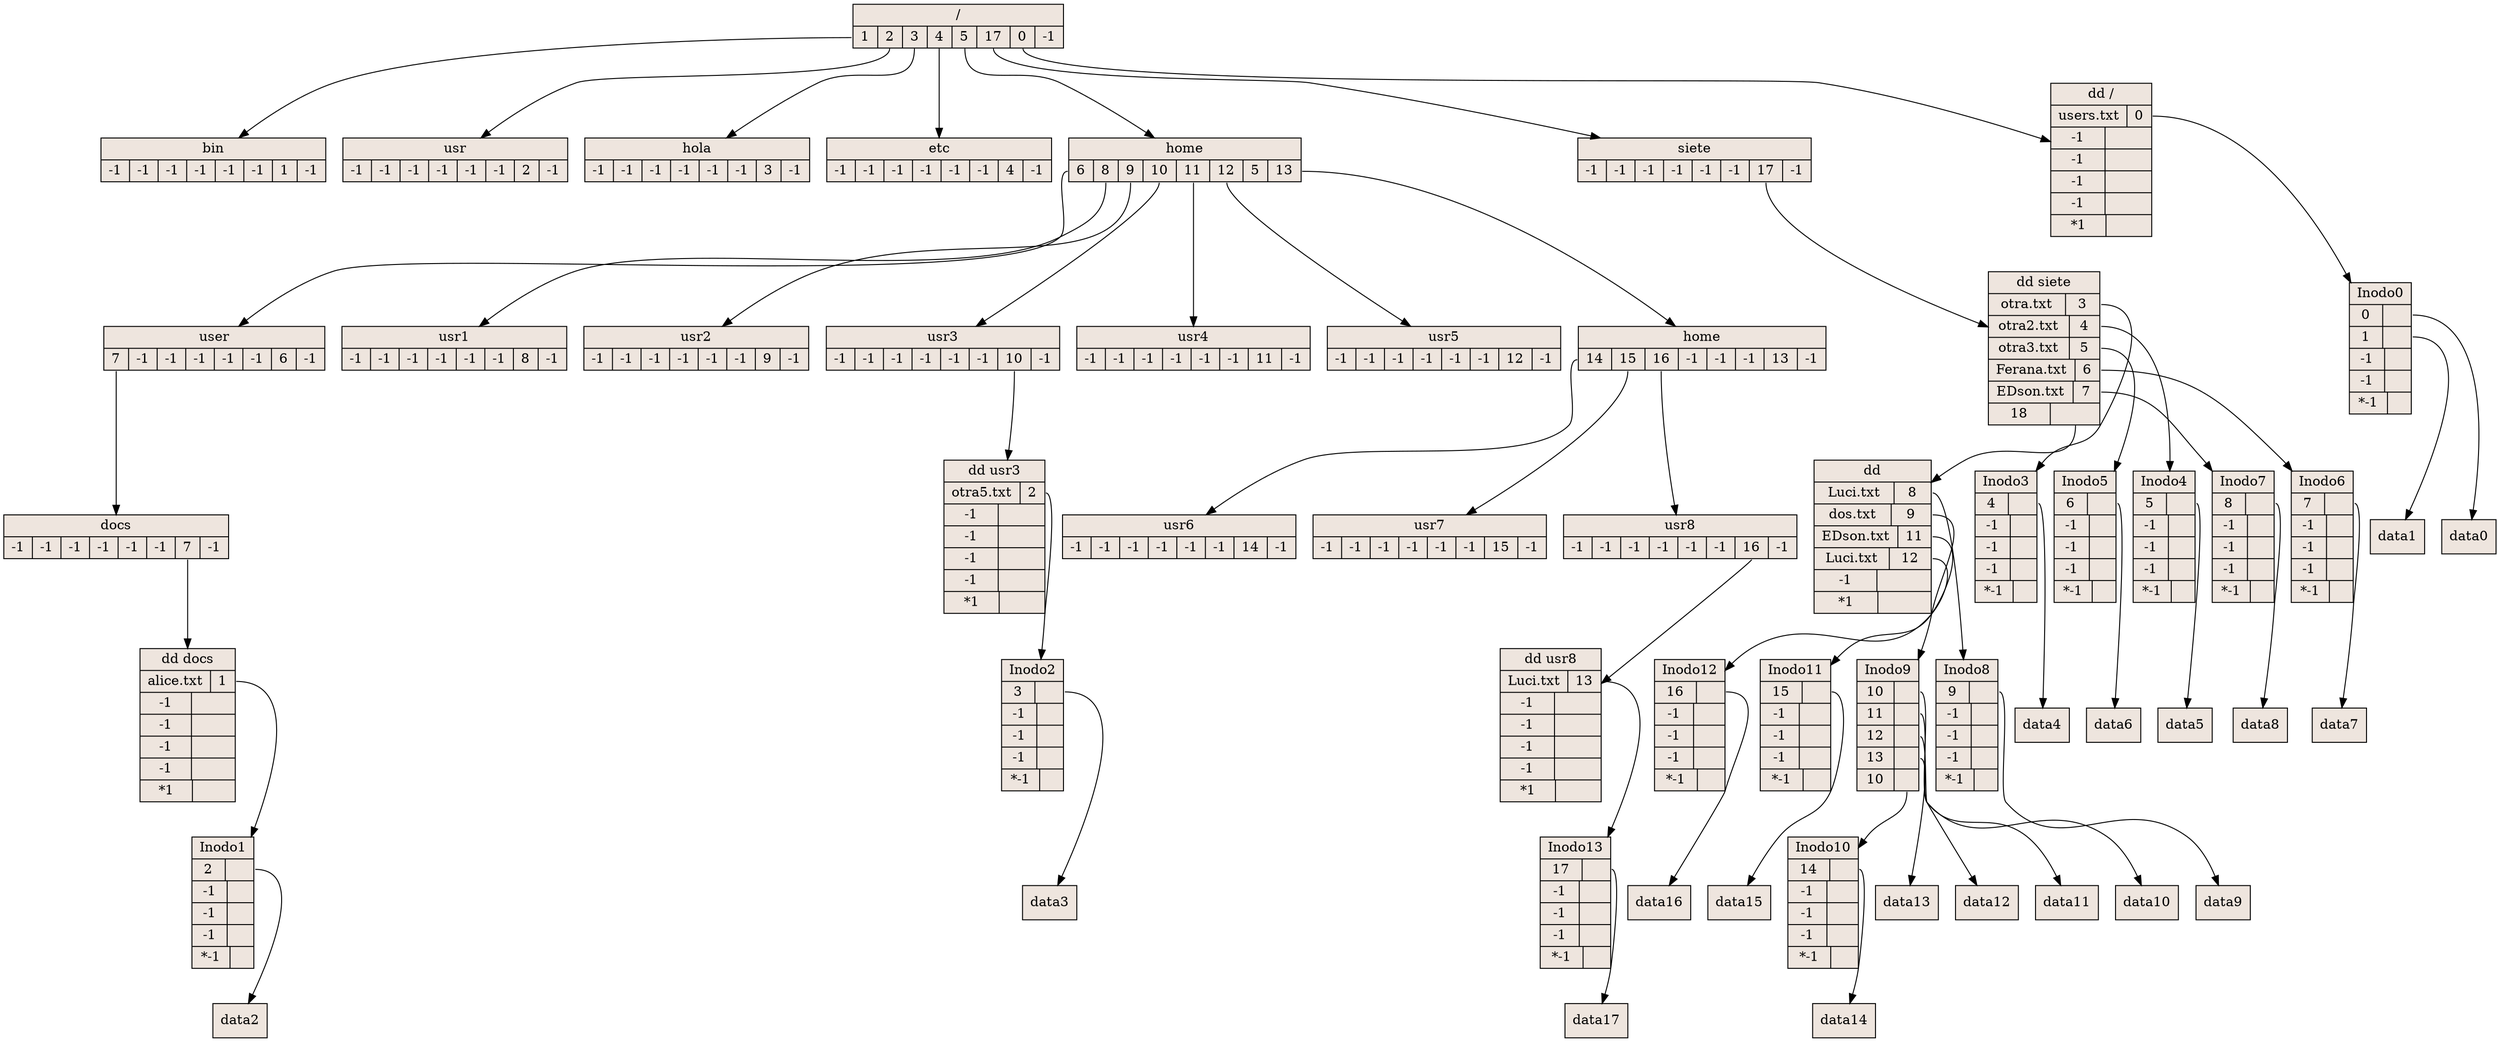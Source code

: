 digraph grafica{
rankdir=TB;
node [shape = record, style=filled, fillcolor=seashell2];
nodo0:f0 -> nodo1
nodo0:f1 -> nodo2
nodo0:f2 -> nodo3
nodo0:f3 -> nodo4
nodo0:f4 -> nodo5
nodo0:f5 -> nodo17
nodo0:f6 -> node0
nodo0[ shape=record, label ="{/|{<f0> 1|<f1>2|<f2> 3|<f3> 4|<f4> 5|<f5>17|<f6>0|<f7> -1}}"];
nodo1[ shape=record, label ="{bin|{<f0> -1|<f1>-1|<f2> -1|<f3> -1|<f4> -1|<f5>-1|<f6>1|<f7> -1}}"];
nodo2[ shape=record, label ="{usr|{<f0> -1|<f1>-1|<f2> -1|<f3> -1|<f4> -1|<f5>-1|<f6>2|<f7> -1}}"];
nodo3[ shape=record, label ="{hola|{<f0> -1|<f1>-1|<f2> -1|<f3> -1|<f4> -1|<f5>-1|<f6>3|<f7> -1}}"];
nodo4[ shape=record, label ="{etc|{<f0> -1|<f1>-1|<f2> -1|<f3> -1|<f4> -1|<f5>-1|<f6>4|<f7> -1}}"];
nodo5:f0 -> nodo6
nodo5:f1 -> nodo8
nodo5:f2 -> nodo9
nodo5:f3 -> nodo10
nodo5:f4 -> nodo11
nodo5:f5 -> nodo12
nodo5:f7 -> nodo13
nodo5[ shape=record, label ="{home|{<f0> 6|<f1>8|<f2> 9|<f3> 10|<f4> 11|<f5>12|<f6>5|<f7> 13}}"];
nodo6:f0 -> nodo7
nodo6[ shape=record, label ="{user|{<f0> 7|<f1>-1|<f2> -1|<f3> -1|<f4> -1|<f5>-1|<f6>6|<f7> -1}}"];
nodo7:f6 -> node7
nodo7[ shape=record, label ="{docs|{<f0> -1|<f1>-1|<f2> -1|<f3> -1|<f4> -1|<f5>-1|<f6>7|<f7> -1}}"];
nodo8[ shape=record, label ="{usr1|{<f0> -1|<f1>-1|<f2> -1|<f3> -1|<f4> -1|<f5>-1|<f6>8|<f7> -1}}"];
nodo9[ shape=record, label ="{usr2|{<f0> -1|<f1>-1|<f2> -1|<f3> -1|<f4> -1|<f5>-1|<f6>9|<f7> -1}}"];
nodo10:f6 -> node10
nodo10[ shape=record, label ="{usr3|{<f0> -1|<f1>-1|<f2> -1|<f3> -1|<f4> -1|<f5>-1|<f6>10|<f7> -1}}"];
nodo11[ shape=record, label ="{usr4|{<f0> -1|<f1>-1|<f2> -1|<f3> -1|<f4> -1|<f5>-1|<f6>11|<f7> -1}}"];
nodo12[ shape=record, label ="{usr5|{<f0> -1|<f1>-1|<f2> -1|<f3> -1|<f4> -1|<f5>-1|<f6>12|<f7> -1}}"];
nodo13:f0 -> nodo14
nodo13:f1 -> nodo15
nodo13:f2 -> nodo16
nodo13[ shape=record, label ="{home|{<f0> 14|<f1>15|<f2> 16|<f3> -1|<f4> -1|<f5>-1|<f6>13|<f7> -1}}"];
nodo14[ shape=record, label ="{usr6|{<f0> -1|<f1>-1|<f2> -1|<f3> -1|<f4> -1|<f5>-1|<f6>14|<f7> -1}}"];
nodo15[ shape=record, label ="{usr7|{<f0> -1|<f1>-1|<f2> -1|<f3> -1|<f4> -1|<f5>-1|<f6>15|<f7> -1}}"];
nodo16:f6 -> node16
nodo16[ shape=record, label ="{usr8|{<f0> -1|<f1>-1|<f2> -1|<f3> -1|<f4> -1|<f5>-1|<f6>16|<f7> -1}}"];
nodo17:f6 -> node17
nodo17[ shape=record, label ="{siete|{<f0> -1|<f1>-1|<f2> -1|<f3> -1|<f4> -1|<f5>-1|<f6>17|<f7> -1}}"];
node0:f1->  nodex0
node0[shape=record, label="{ dd /|{<f0> users.txt| <f1> 0} |{-1 | } |{-1 | } |{-1 | } |{-1 | } |{*1 | <f10>  }}"];

node7:f1->  nodex1
node7[shape=record, label="{ dd docs|{<f0> alice.txt| <f1> 1} |{-1 | } |{-1 | } |{-1 | } |{-1 | } |{*1 | <f10>  }}"];

node10:f1->  nodex2
node10[shape=record, label="{ dd usr3|{<f0> otra5.txt| <f1> 2} |{-1 | } |{-1 | } |{-1 | } |{-1 | } |{*1 | <f10>  }}"];

node16:f1->  nodex13
node16[shape=record, label="{ dd usr8|{<f0> Luci.txt| <f1> 13} |{-1 | } |{-1 | } |{-1 | } |{-1 | } |{*1 | <f10>  }}"];

node17:f1->  nodex3
node17:f2->  nodex4
node17:f3->  nodex5
node17:f4->  nodex6
node17:f5->  nodex7
node17[shape=record, label="{ dd siete|{<f0> otra.txt| <f1> 3} |{<f1> otra2.txt| <f2> 4} |{<f2> otra3.txt| <f3> 5} |{<f3> Ferana.txt| <f4> 6} |{<f4> EDson.txt| <f5> 7} |{18 | <f10>  }}"];
node17:f10 -> node18
node18:f1->  nodex8
node18:f2->  nodex9
node18:f3->  nodex11
node18:f4->  nodex12
node18[shape=record, label="{ dd |{<f0> Luci.txt| <f1> 8} |{<f1> dos.txt| <f2> 9} |{<f2> EDson.txt| <f3> 11} |{<f3> Luci.txt| <f4> 12} |{-1 | } |{*1 | <f10>  }}"];

nodex0[shape=record, label="{Inodo0|{0| <f0> }|{1| <f1> }|{-1 | <f2> }|{-1| <f3> }|{*-1 | <f4> }}"];
nodex0 :f0-> data0
nodex0 :f1-> data1
nodex1[shape=record, label="{Inodo1|{2| <f0> }|{-1| <f1> }|{-1 | <f2> }|{-1| <f3> }|{*-1 | <f4> }}"];
nodex1 :f0-> data2
nodex2[shape=record, label="{Inodo2|{3| <f0> }|{-1| <f1> }|{-1 | <f2> }|{-1| <f3> }|{*-1 | <f4> }}"];
nodex2 :f0-> data3
nodex3[shape=record, label="{Inodo3|{4| <f0> }|{-1| <f1> }|{-1 | <f2> }|{-1| <f3> }|{*-1 | <f4> }}"];
nodex3 :f0-> data4
nodex4[shape=record, label="{Inodo4|{5| <f0> }|{-1| <f1> }|{-1 | <f2> }|{-1| <f3> }|{*-1 | <f4> }}"];
nodex4 :f0-> data5
nodex5[shape=record, label="{Inodo5|{6| <f0> }|{-1| <f1> }|{-1 | <f2> }|{-1| <f3> }|{*-1 | <f4> }}"];
nodex5 :f0-> data6
nodex6[shape=record, label="{Inodo6|{7| <f0> }|{-1| <f1> }|{-1 | <f2> }|{-1| <f3> }|{*-1 | <f4> }}"];
nodex6 :f0-> data7
nodex7[shape=record, label="{Inodo7|{8| <f0> }|{-1| <f1> }|{-1 | <f2> }|{-1| <f3> }|{*-1 | <f4> }}"];
nodex7 :f0-> data8
nodex8[shape=record, label="{Inodo8|{9| <f0> }|{-1| <f1> }|{-1 | <f2> }|{-1| <f3> }|{*-1 | <f4> }}"];
nodex8 :f0-> data9
nodex9[shape=record, label="{Inodo9|{10| <f0> }|{11| <f1> }|{12 | <f2> }|{13| <f3> }|{10 | <f4> }}"];
nodex9 :f4 ->nodex10
nodex9 :f0-> data10
nodex9 :f1-> data11
nodex9 :f2-> data12
nodex9 :f3-> data13
nodex10[shape=record, label="{Inodo10|{14| <f0> }|{-1| <f1> }|{-1 | <f2> }|{-1| <f3> }|{*-1 | <f4> }}"];
nodex10 :f0-> data14
nodex11[shape=record, label="{Inodo11|{15| <f0> }|{-1| <f1> }|{-1 | <f2> }|{-1| <f3> }|{*-1 | <f4> }}"];
nodex11 :f0-> data15
nodex12[shape=record, label="{Inodo12|{16| <f0> }|{-1| <f1> }|{-1 | <f2> }|{-1| <f3> }|{*-1 | <f4> }}"];
nodex12 :f0-> data16
nodex13[shape=record, label="{Inodo13|{17| <f0> }|{-1| <f1> }|{-1 | <f2> }|{-1| <f3> }|{*-1 | <f4> }}"];
nodex13 :f0-> data17

}